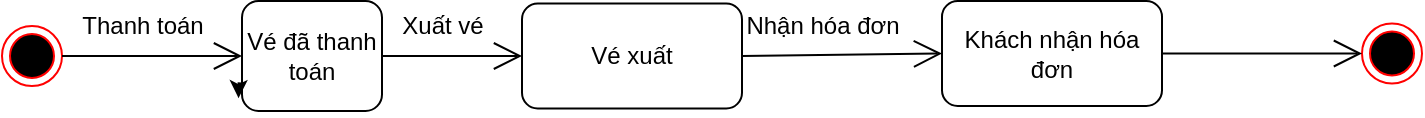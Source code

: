 <mxfile version="14.5.1" type="github"><diagram id="QomBRKfEdTpdlUzNA8dL" name="Page-1"><mxGraphModel dx="824" dy="1576" grid="1" gridSize="10" guides="1" tooltips="1" connect="1" arrows="1" fold="1" page="1" pageScale="1" pageWidth="850" pageHeight="1100" math="0" shadow="0"><root><mxCell id="0"/><mxCell id="1" parent="0"/><mxCell id="f7b8YtW5H9DDSAnf8qpd-1" value="" style="ellipse;html=1;shape=endState;fillColor=#000000;strokeColor=#ff0000;" parent="1" vertex="1"><mxGeometry x="20" y="-150" width="30" height="30" as="geometry"/></mxCell><mxCell id="f7b8YtW5H9DDSAnf8qpd-2" value="" style="endArrow=open;endFill=1;endSize=12;html=1;exitX=1;exitY=0.5;exitDx=0;exitDy=0;entryX=0;entryY=0.5;entryDx=0;entryDy=0;" parent="1" source="f7b8YtW5H9DDSAnf8qpd-1" target="f7b8YtW5H9DDSAnf8qpd-3" edge="1"><mxGeometry width="160" relative="1" as="geometry"><mxPoint x="330" y="140" as="sourcePoint"/><mxPoint x="440" y="140.5" as="targetPoint"/><Array as="points"><mxPoint x="120" y="-135"/></Array></mxGeometry></mxCell><mxCell id="f7b8YtW5H9DDSAnf8qpd-3" value="Vé đã thanh toán" style="rounded=1;whiteSpace=wrap;html=1;" parent="1" vertex="1"><mxGeometry x="140" y="-162.5" width="70" height="55" as="geometry"/></mxCell><mxCell id="f7b8YtW5H9DDSAnf8qpd-4" style="edgeStyle=orthogonalEdgeStyle;rounded=0;jumpStyle=arc;orthogonalLoop=1;jettySize=auto;html=1;exitX=0;exitY=0.75;exitDx=0;exitDy=0;entryX=-0.025;entryY=0.883;entryDx=0;entryDy=0;entryPerimeter=0;" parent="1" source="f7b8YtW5H9DDSAnf8qpd-3" target="f7b8YtW5H9DDSAnf8qpd-3" edge="1"><mxGeometry relative="1" as="geometry"/></mxCell><mxCell id="f7b8YtW5H9DDSAnf8qpd-5" value="Thanh toán" style="text;html=1;align=center;verticalAlign=middle;resizable=0;points=[];autosize=1;" parent="1" vertex="1"><mxGeometry x="50" y="-160" width="80" height="20" as="geometry"/></mxCell><mxCell id="f7b8YtW5H9DDSAnf8qpd-6" value="" style="endArrow=open;endFill=1;endSize=12;html=1;exitX=1;exitY=0.5;exitDx=0;exitDy=0;entryX=0;entryY=0.5;entryDx=0;entryDy=0;" parent="1" source="f7b8YtW5H9DDSAnf8qpd-3" target="f7b8YtW5H9DDSAnf8qpd-7" edge="1"><mxGeometry width="160" relative="1" as="geometry"><mxPoint x="340" y="-120" as="sourcePoint"/><mxPoint x="310" y="-135" as="targetPoint"/><Array as="points"><mxPoint x="250" y="-135"/></Array></mxGeometry></mxCell><mxCell id="f7b8YtW5H9DDSAnf8qpd-7" value="Vé xuất" style="rounded=1;whiteSpace=wrap;html=1;" parent="1" vertex="1"><mxGeometry x="280" y="-161.25" width="110" height="52.5" as="geometry"/></mxCell><mxCell id="f7b8YtW5H9DDSAnf8qpd-8" value="Xuất vé" style="text;html=1;align=center;verticalAlign=middle;resizable=0;points=[];autosize=1;" parent="1" vertex="1"><mxGeometry x="210" y="-160" width="60" height="20" as="geometry"/></mxCell><mxCell id="f7b8YtW5H9DDSAnf8qpd-9" value="Khách nhận hóa đơn" style="rounded=1;whiteSpace=wrap;html=1;" parent="1" vertex="1"><mxGeometry x="490" y="-162.5" width="110" height="52.5" as="geometry"/></mxCell><mxCell id="f7b8YtW5H9DDSAnf8qpd-10" value="" style="endArrow=open;endFill=1;endSize=12;html=1;exitX=1;exitY=0.5;exitDx=0;exitDy=0;entryX=0;entryY=0.5;entryDx=0;entryDy=0;" parent="1" source="f7b8YtW5H9DDSAnf8qpd-7" target="f7b8YtW5H9DDSAnf8qpd-9" edge="1"><mxGeometry width="160" relative="1" as="geometry"><mxPoint x="340" y="-130" as="sourcePoint"/><mxPoint x="500" y="-130" as="targetPoint"/></mxGeometry></mxCell><mxCell id="f7b8YtW5H9DDSAnf8qpd-11" value="Nhận hóa đơn" style="text;html=1;align=center;verticalAlign=middle;resizable=0;points=[];autosize=1;" parent="1" vertex="1"><mxGeometry x="385" y="-160" width="90" height="20" as="geometry"/></mxCell><mxCell id="f7b8YtW5H9DDSAnf8qpd-12" value="" style="ellipse;html=1;shape=endState;fillColor=#000000;strokeColor=#ff0000;" parent="1" vertex="1"><mxGeometry x="700" y="-151.25" width="30" height="30" as="geometry"/></mxCell><mxCell id="f7b8YtW5H9DDSAnf8qpd-13" value="" style="endArrow=open;endFill=1;endSize=12;html=1;entryX=0;entryY=0.5;entryDx=0;entryDy=0;exitX=1;exitY=0.5;exitDx=0;exitDy=0;" parent="1" source="f7b8YtW5H9DDSAnf8qpd-9" target="f7b8YtW5H9DDSAnf8qpd-12" edge="1"><mxGeometry width="160" relative="1" as="geometry"><mxPoint x="620" y="-130" as="sourcePoint"/><mxPoint x="760" y="-140" as="targetPoint"/></mxGeometry></mxCell></root></mxGraphModel></diagram></mxfile>